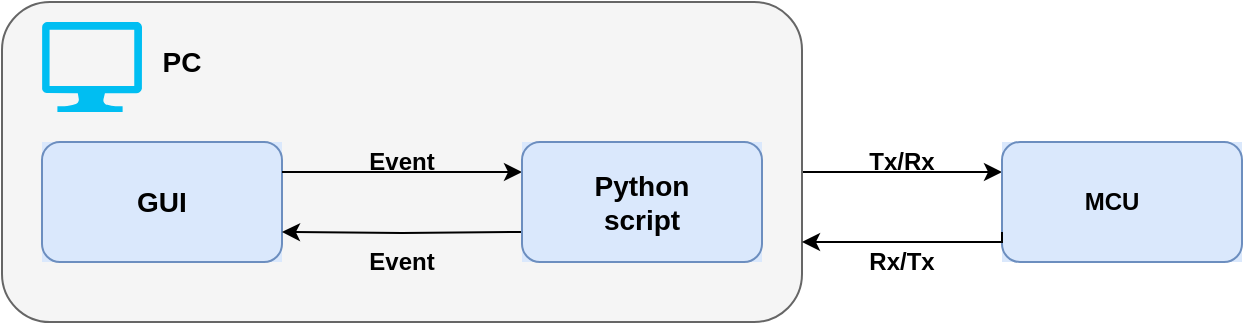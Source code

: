 <mxfile version="12.6.8" type="device"><diagram id="wlifYvF5_E6S7RtRmKlO" name="Page-1"><mxGraphModel dx="1422" dy="754" grid="1" gridSize="10" guides="1" tooltips="1" connect="1" arrows="1" fold="1" page="1" pageScale="1" pageWidth="827" pageHeight="1169" math="0" shadow="0"><root><mxCell id="0"/><mxCell id="1" parent="0"/><mxCell id="8MeShAGaZAG2fJWkP6mb-30" value="" style="edgeStyle=orthogonalEdgeStyle;rounded=0;orthogonalLoop=1;jettySize=auto;html=1;entryX=0;entryY=0.25;entryDx=0;entryDy=0;" parent="1" source="8MeShAGaZAG2fJWkP6mb-1" target="8MeShAGaZAG2fJWkP6mb-21" edge="1"><mxGeometry relative="1" as="geometry"><Array as="points"><mxPoint x="480" y="175"/><mxPoint x="480" y="175"/></Array></mxGeometry></mxCell><mxCell id="8MeShAGaZAG2fJWkP6mb-1" value="" style="rounded=1;whiteSpace=wrap;html=1;labelBackgroundColor=#ffffff;fillColor=#f5f5f5;strokeColor=#666666;fontColor=#333333;" parent="1" vertex="1"><mxGeometry x="60" y="90" width="400" height="160" as="geometry"/></mxCell><mxCell id="8MeShAGaZAG2fJWkP6mb-2" value="" style="verticalLabelPosition=bottom;html=1;verticalAlign=top;align=center;strokeColor=none;fillColor=#00BEF2;shape=mxgraph.azure.computer;pointerEvents=1;" parent="1" vertex="1"><mxGeometry x="80" y="100" width="50" height="45" as="geometry"/></mxCell><mxCell id="8MeShAGaZAG2fJWkP6mb-9" value="" style="group;fillColor=#dae8fc;strokeColor=none;" parent="1" vertex="1" connectable="0"><mxGeometry x="80" y="160" width="120" height="60" as="geometry"/></mxCell><mxCell id="8MeShAGaZAG2fJWkP6mb-4" value="" style="rounded=1;whiteSpace=wrap;html=1;fillColor=#dae8fc;strokeColor=#6c8ebf;" parent="8MeShAGaZAG2fJWkP6mb-9" vertex="1"><mxGeometry width="120" height="60" as="geometry"/></mxCell><mxCell id="8MeShAGaZAG2fJWkP6mb-5" value="&lt;font style=&quot;font-size: 14px&quot;&gt;&lt;b&gt;GUI&lt;/b&gt;&lt;/font&gt;" style="text;html=1;strokeColor=none;fillColor=none;align=center;verticalAlign=middle;whiteSpace=wrap;rounded=0;" parent="8MeShAGaZAG2fJWkP6mb-9" vertex="1"><mxGeometry x="30" y="20" width="60" height="20" as="geometry"/></mxCell><mxCell id="8MeShAGaZAG2fJWkP6mb-18" value="" style="group" parent="1" vertex="1" connectable="0"><mxGeometry x="240" y="170" width="40" height="20" as="geometry"/></mxCell><mxCell id="8MeShAGaZAG2fJWkP6mb-15" style="edgeStyle=orthogonalEdgeStyle;rounded=0;orthogonalLoop=1;jettySize=auto;html=1;exitX=1;exitY=0.25;exitDx=0;exitDy=0;" parent="8MeShAGaZAG2fJWkP6mb-18" source="8MeShAGaZAG2fJWkP6mb-4" edge="1"><mxGeometry relative="1" as="geometry"><mxPoint x="80" y="5" as="targetPoint"/><Array as="points"><mxPoint x="80" y="5"/></Array></mxGeometry></mxCell><mxCell id="8MeShAGaZAG2fJWkP6mb-20" value="" style="group" parent="1" vertex="1" connectable="0"><mxGeometry x="240" y="210" width="40" height="20" as="geometry"/></mxCell><mxCell id="8MeShAGaZAG2fJWkP6mb-19" value="&lt;b&gt;Event&lt;/b&gt;" style="text;html=1;strokeColor=none;fillColor=none;align=center;verticalAlign=middle;whiteSpace=wrap;rounded=0;" parent="8MeShAGaZAG2fJWkP6mb-20" vertex="1"><mxGeometry width="40" height="20" as="geometry"/></mxCell><mxCell id="8MeShAGaZAG2fJWkP6mb-17" value="&lt;b&gt;Event&lt;/b&gt;" style="text;html=1;strokeColor=none;fillColor=none;align=center;verticalAlign=middle;whiteSpace=wrap;rounded=0;" parent="1" vertex="1"><mxGeometry x="240" y="160" width="40" height="20" as="geometry"/></mxCell><mxCell id="8MeShAGaZAG2fJWkP6mb-29" value="" style="group;fontSize=14;fillColor=#dae8fc;strokeColor=none;" parent="1" vertex="1" connectable="0"><mxGeometry x="560" y="160" width="120" height="60" as="geometry"/></mxCell><mxCell id="8MeShAGaZAG2fJWkP6mb-23" value="" style="group" parent="8MeShAGaZAG2fJWkP6mb-29" vertex="1" connectable="0"><mxGeometry width="120" height="60" as="geometry"/></mxCell><mxCell id="8MeShAGaZAG2fJWkP6mb-21" value="" style="rounded=1;whiteSpace=wrap;html=1;fillColor=#dae8fc;strokeColor=#6c8ebf;" parent="8MeShAGaZAG2fJWkP6mb-23" vertex="1"><mxGeometry width="120" height="60" as="geometry"/></mxCell><mxCell id="8MeShAGaZAG2fJWkP6mb-22" value="&lt;b&gt;MCU&lt;/b&gt;" style="text;html=1;strokeColor=none;fillColor=none;align=center;verticalAlign=middle;whiteSpace=wrap;rounded=0;" parent="8MeShAGaZAG2fJWkP6mb-23" vertex="1"><mxGeometry x="20" y="20" width="70" height="20" as="geometry"/></mxCell><mxCell id="8MeShAGaZAG2fJWkP6mb-31" style="edgeStyle=orthogonalEdgeStyle;rounded=0;orthogonalLoop=1;jettySize=auto;html=1;exitX=0;exitY=0.75;exitDx=0;exitDy=0;entryX=1;entryY=0.75;entryDx=0;entryDy=0;" parent="1" source="8MeShAGaZAG2fJWkP6mb-21" target="8MeShAGaZAG2fJWkP6mb-1" edge="1"><mxGeometry relative="1" as="geometry"><mxPoint x="461" y="204" as="targetPoint"/><Array as="points"><mxPoint x="560" y="210"/></Array></mxGeometry></mxCell><mxCell id="8MeShAGaZAG2fJWkP6mb-34" value="&lt;b&gt;Tx/Rx&lt;/b&gt;" style="text;html=1;strokeColor=none;fillColor=none;align=center;verticalAlign=middle;whiteSpace=wrap;rounded=0;" parent="1" vertex="1"><mxGeometry x="490" y="160" width="40" height="20" as="geometry"/></mxCell><mxCell id="8MeShAGaZAG2fJWkP6mb-35" value="&lt;b&gt;Rx/Tx&lt;/b&gt;" style="text;html=1;strokeColor=none;fillColor=none;align=center;verticalAlign=middle;whiteSpace=wrap;rounded=0;" parent="1" vertex="1"><mxGeometry x="490" y="210" width="40" height="20" as="geometry"/></mxCell><mxCell id="8MeShAGaZAG2fJWkP6mb-36" value="&lt;b style=&quot;font-size: 14px;&quot;&gt;PC&lt;/b&gt;" style="text;html=1;strokeColor=none;fillColor=none;align=center;verticalAlign=middle;whiteSpace=wrap;rounded=0;fontSize=14;" parent="1" vertex="1"><mxGeometry x="130" y="110" width="40" height="20" as="geometry"/></mxCell><mxCell id="8MeShAGaZAG2fJWkP6mb-42" style="edgeStyle=orthogonalEdgeStyle;rounded=0;orthogonalLoop=1;jettySize=auto;html=1;exitX=0;exitY=0.75;exitDx=0;exitDy=0;entryX=1;entryY=0.75;entryDx=0;entryDy=0;fontSize=14;" parent="1" target="8MeShAGaZAG2fJWkP6mb-4" edge="1"><mxGeometry relative="1" as="geometry"><mxPoint x="320" y="205" as="sourcePoint"/></mxGeometry></mxCell><mxCell id="DLIDc0sSf_sohSlV7XXN-1" value="" style="group;fillColor=#dae8fc;strokeColor=none;" parent="1" vertex="1" connectable="0"><mxGeometry x="320" y="160" width="120" height="60" as="geometry"/></mxCell><mxCell id="DLIDc0sSf_sohSlV7XXN-2" value="" style="rounded=1;whiteSpace=wrap;html=1;fillColor=#dae8fc;strokeColor=#6c8ebf;" parent="DLIDc0sSf_sohSlV7XXN-1" vertex="1"><mxGeometry width="120" height="60" as="geometry"/></mxCell><mxCell id="DLIDc0sSf_sohSlV7XXN-3" value="&lt;font style=&quot;font-size: 14px&quot;&gt;&lt;b&gt;Python script&lt;/b&gt;&lt;/font&gt;" style="text;html=1;strokeColor=none;fillColor=none;align=center;verticalAlign=middle;whiteSpace=wrap;rounded=0;" parent="DLIDc0sSf_sohSlV7XXN-1" vertex="1"><mxGeometry x="30" y="20" width="60" height="20" as="geometry"/></mxCell></root></mxGraphModel></diagram></mxfile>